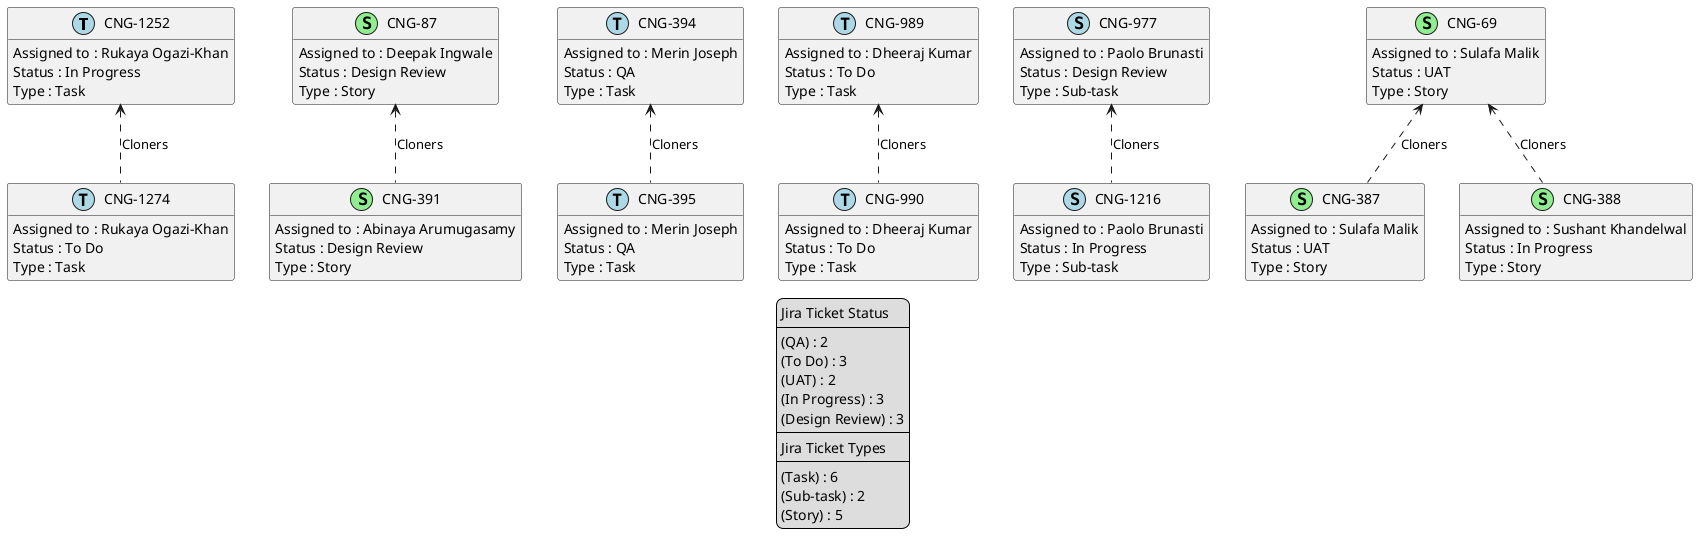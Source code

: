 @startuml
'https://plantuml.com/class-diagram

' GENERATE CLASS DIAGRAM ===========
' Generated at    : Mon Apr 15 17:00:09 CEST 2024

hide empty members

legend
Jira Ticket Status
----
(QA) : 2
(To Do) : 3
(UAT) : 2
(In Progress) : 3
(Design Review) : 3
----
Jira Ticket Types
----
(Task) : 6
(Sub-task) : 2
(Story) : 5
end legend


' Tickets =======
class "CNG-1252" << (T,lightblue) >> {
  Assigned to : Rukaya Ogazi-Khan
  Status : In Progress
  Type : Task
}

class "CNG-1274" << (T,lightblue) >> {
  Assigned to : Rukaya Ogazi-Khan
  Status : To Do
  Type : Task
}

class "CNG-391" << (S,lightgreen) >> {
  Assigned to : Abinaya Arumugasamy
  Status : Design Review
  Type : Story
}

class "CNG-394" << (T,lightblue) >> {
  Assigned to : Merin Joseph
  Status : QA
  Type : Task
}

class "CNG-990" << (T,lightblue) >> {
  Assigned to : Dheeraj Kumar
  Status : To Do
  Type : Task
}

class "CNG-395" << (T,lightblue) >> {
  Assigned to : Merin Joseph
  Status : QA
  Type : Task
}

class "CNG-989" << (T,lightblue) >> {
  Assigned to : Dheeraj Kumar
  Status : To Do
  Type : Task
}

class "CNG-87" << (S,lightgreen) >> {
  Assigned to : Deepak Ingwale
  Status : Design Review
  Type : Story
}

class "CNG-977" << (S,lightblue) >> {
  Assigned to : Paolo Brunasti
  Status : Design Review
  Type : Sub-task
}

class "CNG-69" << (S,lightgreen) >> {
  Assigned to : Sulafa Malik
  Status : UAT
  Type : Story
}

class "CNG-387" << (S,lightgreen) >> {
  Assigned to : Sulafa Malik
  Status : UAT
  Type : Story
}

class "CNG-1216" << (S,lightblue) >> {
  Assigned to : Paolo Brunasti
  Status : In Progress
  Type : Sub-task
}

class "CNG-388" << (S,lightgreen) >> {
  Assigned to : Sushant Khandelwal
  Status : In Progress
  Type : Story
}



' Links =======
"CNG-977" <.. "CNG-1216" : Cloners
"CNG-989" <.. "CNG-990" : Cloners
"CNG-69" <.. "CNG-388" : Cloners
"CNG-69" <.. "CNG-387" : Cloners
"CNG-394" <.. "CNG-395" : Cloners
"CNG-1252" <.. "CNG-1274" : Cloners
"CNG-87" <.. "CNG-391" : Cloners


@enduml
